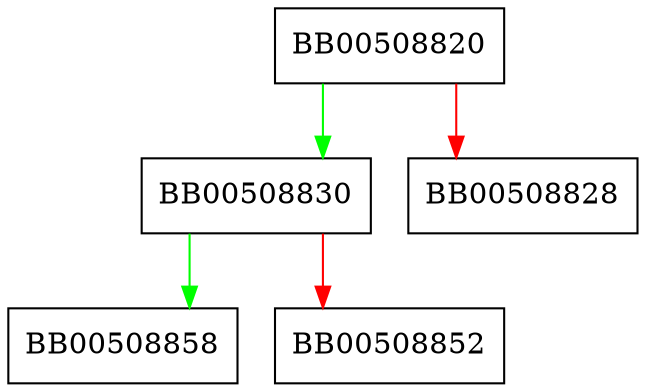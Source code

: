 digraph ossl_quic_gen_rand_conn_id {
  node [shape="box"];
  graph [splines=ortho];
  BB00508820 -> BB00508830 [color="green"];
  BB00508820 -> BB00508828 [color="red"];
  BB00508830 -> BB00508858 [color="green"];
  BB00508830 -> BB00508852 [color="red"];
}